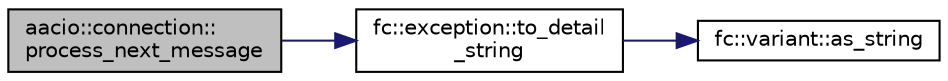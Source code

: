 digraph "aacio::connection::process_next_message"
{
  edge [fontname="Helvetica",fontsize="10",labelfontname="Helvetica",labelfontsize="10"];
  node [fontname="Helvetica",fontsize="10",shape=record];
  rankdir="LR";
  Node4 [label="aacio::connection::\lprocess_next_message",height=0.2,width=0.4,color="black", fillcolor="grey75", style="filled", fontcolor="black"];
  Node4 -> Node5 [color="midnightblue",fontsize="10",style="solid"];
  Node5 [label="fc::exception::to_detail\l_string",height=0.2,width=0.4,color="black", fillcolor="white", style="filled",URL="$classfc_1_1exception.html#a7611ea8fbe25dde56649b685c2298a37"];
  Node5 -> Node6 [color="midnightblue",fontsize="10",style="solid"];
  Node6 [label="fc::variant::as_string",height=0.2,width=0.4,color="black", fillcolor="white", style="filled",URL="$classfc_1_1variant.html#acbd70a93184e4277631f2a261acb707c"];
}
